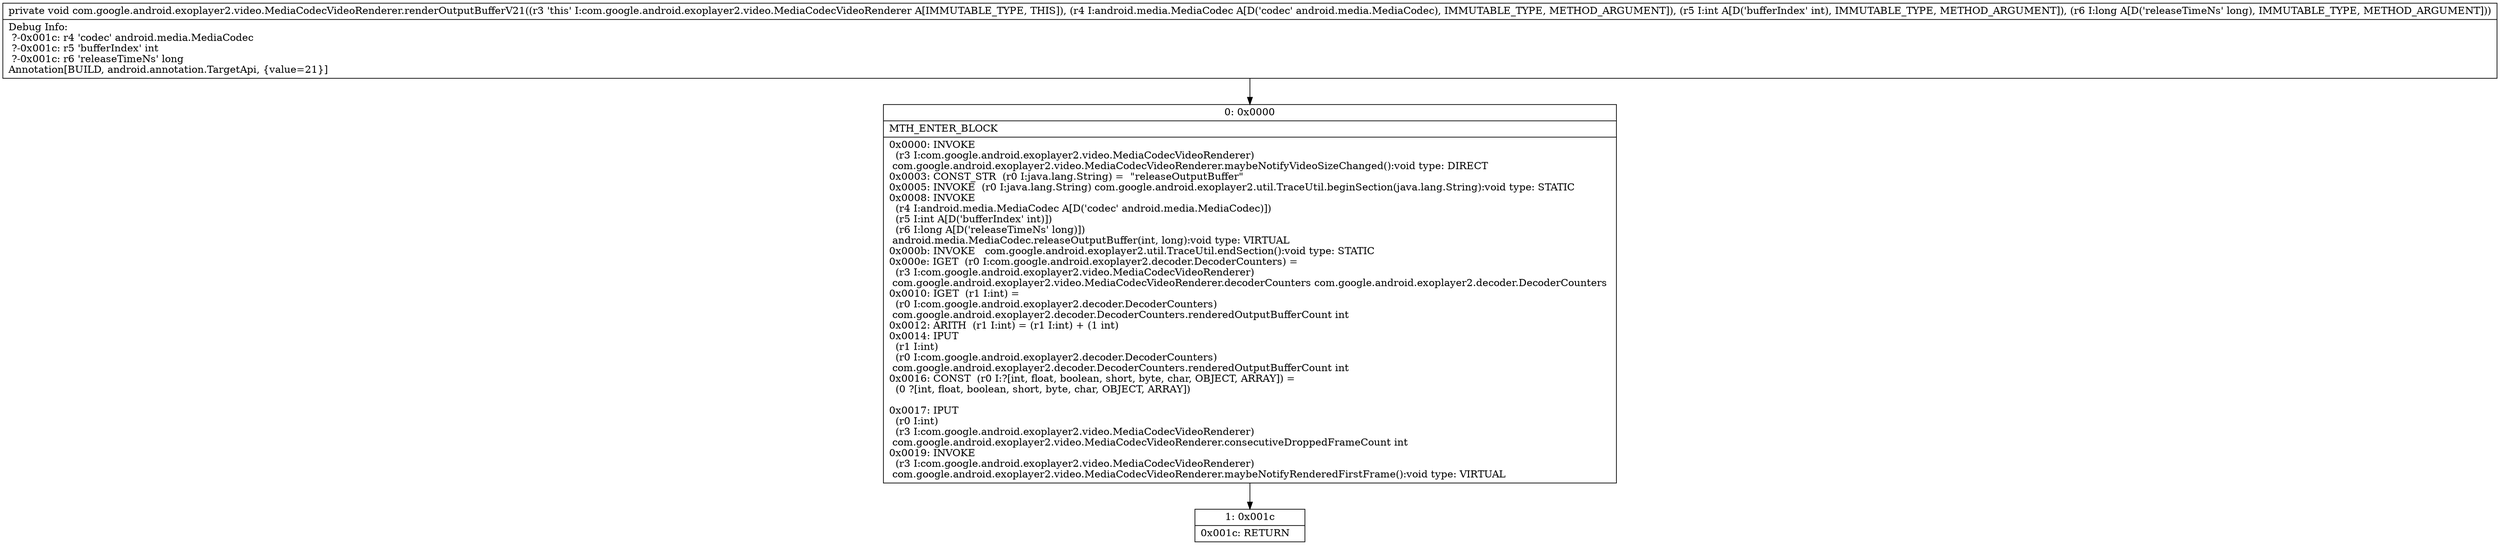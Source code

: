 digraph "CFG forcom.google.android.exoplayer2.video.MediaCodecVideoRenderer.renderOutputBufferV21(Landroid\/media\/MediaCodec;IJ)V" {
Node_0 [shape=record,label="{0\:\ 0x0000|MTH_ENTER_BLOCK\l|0x0000: INVOKE  \l  (r3 I:com.google.android.exoplayer2.video.MediaCodecVideoRenderer)\l com.google.android.exoplayer2.video.MediaCodecVideoRenderer.maybeNotifyVideoSizeChanged():void type: DIRECT \l0x0003: CONST_STR  (r0 I:java.lang.String) =  \"releaseOutputBuffer\" \l0x0005: INVOKE  (r0 I:java.lang.String) com.google.android.exoplayer2.util.TraceUtil.beginSection(java.lang.String):void type: STATIC \l0x0008: INVOKE  \l  (r4 I:android.media.MediaCodec A[D('codec' android.media.MediaCodec)])\l  (r5 I:int A[D('bufferIndex' int)])\l  (r6 I:long A[D('releaseTimeNs' long)])\l android.media.MediaCodec.releaseOutputBuffer(int, long):void type: VIRTUAL \l0x000b: INVOKE   com.google.android.exoplayer2.util.TraceUtil.endSection():void type: STATIC \l0x000e: IGET  (r0 I:com.google.android.exoplayer2.decoder.DecoderCounters) = \l  (r3 I:com.google.android.exoplayer2.video.MediaCodecVideoRenderer)\l com.google.android.exoplayer2.video.MediaCodecVideoRenderer.decoderCounters com.google.android.exoplayer2.decoder.DecoderCounters \l0x0010: IGET  (r1 I:int) = \l  (r0 I:com.google.android.exoplayer2.decoder.DecoderCounters)\l com.google.android.exoplayer2.decoder.DecoderCounters.renderedOutputBufferCount int \l0x0012: ARITH  (r1 I:int) = (r1 I:int) + (1 int) \l0x0014: IPUT  \l  (r1 I:int)\l  (r0 I:com.google.android.exoplayer2.decoder.DecoderCounters)\l com.google.android.exoplayer2.decoder.DecoderCounters.renderedOutputBufferCount int \l0x0016: CONST  (r0 I:?[int, float, boolean, short, byte, char, OBJECT, ARRAY]) = \l  (0 ?[int, float, boolean, short, byte, char, OBJECT, ARRAY])\l \l0x0017: IPUT  \l  (r0 I:int)\l  (r3 I:com.google.android.exoplayer2.video.MediaCodecVideoRenderer)\l com.google.android.exoplayer2.video.MediaCodecVideoRenderer.consecutiveDroppedFrameCount int \l0x0019: INVOKE  \l  (r3 I:com.google.android.exoplayer2.video.MediaCodecVideoRenderer)\l com.google.android.exoplayer2.video.MediaCodecVideoRenderer.maybeNotifyRenderedFirstFrame():void type: VIRTUAL \l}"];
Node_1 [shape=record,label="{1\:\ 0x001c|0x001c: RETURN   \l}"];
MethodNode[shape=record,label="{private void com.google.android.exoplayer2.video.MediaCodecVideoRenderer.renderOutputBufferV21((r3 'this' I:com.google.android.exoplayer2.video.MediaCodecVideoRenderer A[IMMUTABLE_TYPE, THIS]), (r4 I:android.media.MediaCodec A[D('codec' android.media.MediaCodec), IMMUTABLE_TYPE, METHOD_ARGUMENT]), (r5 I:int A[D('bufferIndex' int), IMMUTABLE_TYPE, METHOD_ARGUMENT]), (r6 I:long A[D('releaseTimeNs' long), IMMUTABLE_TYPE, METHOD_ARGUMENT]))  | Debug Info:\l  ?\-0x001c: r4 'codec' android.media.MediaCodec\l  ?\-0x001c: r5 'bufferIndex' int\l  ?\-0x001c: r6 'releaseTimeNs' long\lAnnotation[BUILD, android.annotation.TargetApi, \{value=21\}]\l}"];
MethodNode -> Node_0;
Node_0 -> Node_1;
}

